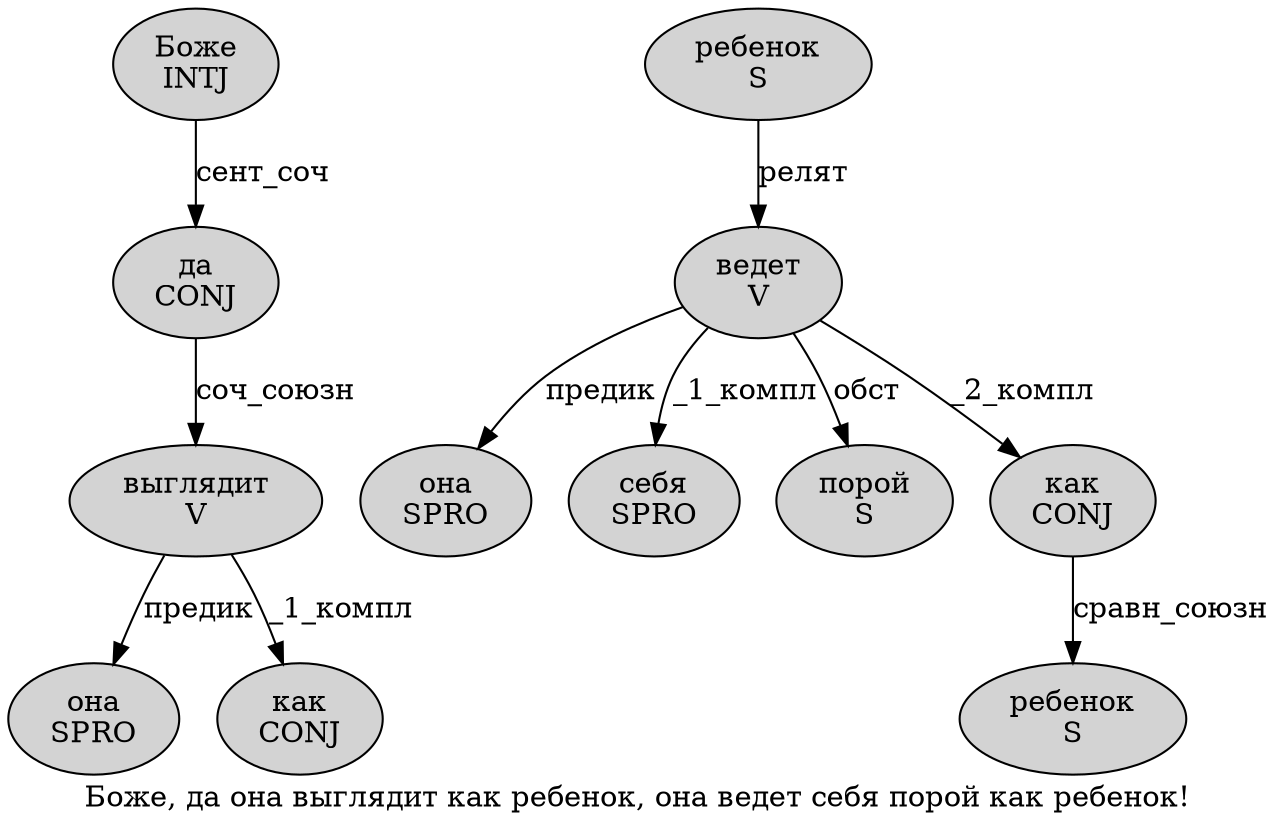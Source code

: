 digraph SENTENCE_928 {
	graph [label="Боже, да она выглядит как ребенок, она ведет себя порой как ребенок!"]
	node [style=filled]
		0 [label="Боже
INTJ" color="" fillcolor=lightgray penwidth=1 shape=ellipse]
		2 [label="да
CONJ" color="" fillcolor=lightgray penwidth=1 shape=ellipse]
		3 [label="она
SPRO" color="" fillcolor=lightgray penwidth=1 shape=ellipse]
		4 [label="выглядит
V" color="" fillcolor=lightgray penwidth=1 shape=ellipse]
		5 [label="как
CONJ" color="" fillcolor=lightgray penwidth=1 shape=ellipse]
		6 [label="ребенок
S" color="" fillcolor=lightgray penwidth=1 shape=ellipse]
		8 [label="она
SPRO" color="" fillcolor=lightgray penwidth=1 shape=ellipse]
		9 [label="ведет
V" color="" fillcolor=lightgray penwidth=1 shape=ellipse]
		10 [label="себя
SPRO" color="" fillcolor=lightgray penwidth=1 shape=ellipse]
		11 [label="порой
S" color="" fillcolor=lightgray penwidth=1 shape=ellipse]
		12 [label="как
CONJ" color="" fillcolor=lightgray penwidth=1 shape=ellipse]
		13 [label="ребенок
S" color="" fillcolor=lightgray penwidth=1 shape=ellipse]
			2 -> 4 [label="соч_союзн"]
			12 -> 13 [label="сравн_союзн"]
			0 -> 2 [label="сент_соч"]
			6 -> 9 [label="релят"]
			9 -> 8 [label="предик"]
			9 -> 10 [label="_1_компл"]
			9 -> 11 [label="обст"]
			9 -> 12 [label="_2_компл"]
			4 -> 3 [label="предик"]
			4 -> 5 [label="_1_компл"]
}